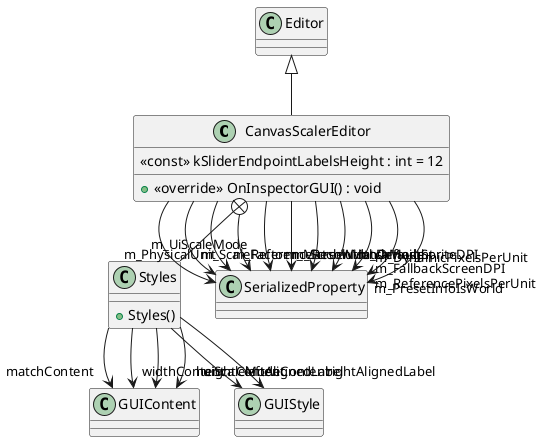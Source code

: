 @startuml
class CanvasScalerEditor {
    <<const>> kSliderEndpointLabelsHeight : int = 12
    + <<override>> OnInspectorGUI() : void
}
class Styles {
    + Styles()
}
Editor <|-- CanvasScalerEditor
CanvasScalerEditor --> "m_UiScaleMode" SerializedProperty
CanvasScalerEditor --> "m_ScaleFactor" SerializedProperty
CanvasScalerEditor --> "m_ReferenceResolution" SerializedProperty
CanvasScalerEditor --> "m_ScreenMatchMode" SerializedProperty
CanvasScalerEditor --> "m_MatchWidthOrHeight" SerializedProperty
CanvasScalerEditor --> "m_PhysicalUnit" SerializedProperty
CanvasScalerEditor --> "m_FallbackScreenDPI" SerializedProperty
CanvasScalerEditor --> "m_DefaultSpriteDPI" SerializedProperty
CanvasScalerEditor --> "m_DynamicPixelsPerUnit" SerializedProperty
CanvasScalerEditor --> "m_ReferencePixelsPerUnit" SerializedProperty
CanvasScalerEditor --> "m_PresetInfoIsWorld" SerializedProperty
CanvasScalerEditor +-- Styles
Styles --> "matchContent" GUIContent
Styles --> "widthContent" GUIContent
Styles --> "heightContent" GUIContent
Styles --> "uiScaleModeContent" GUIContent
Styles --> "leftAlignedLabel" GUIStyle
Styles --> "rightAlignedLabel" GUIStyle
@enduml
